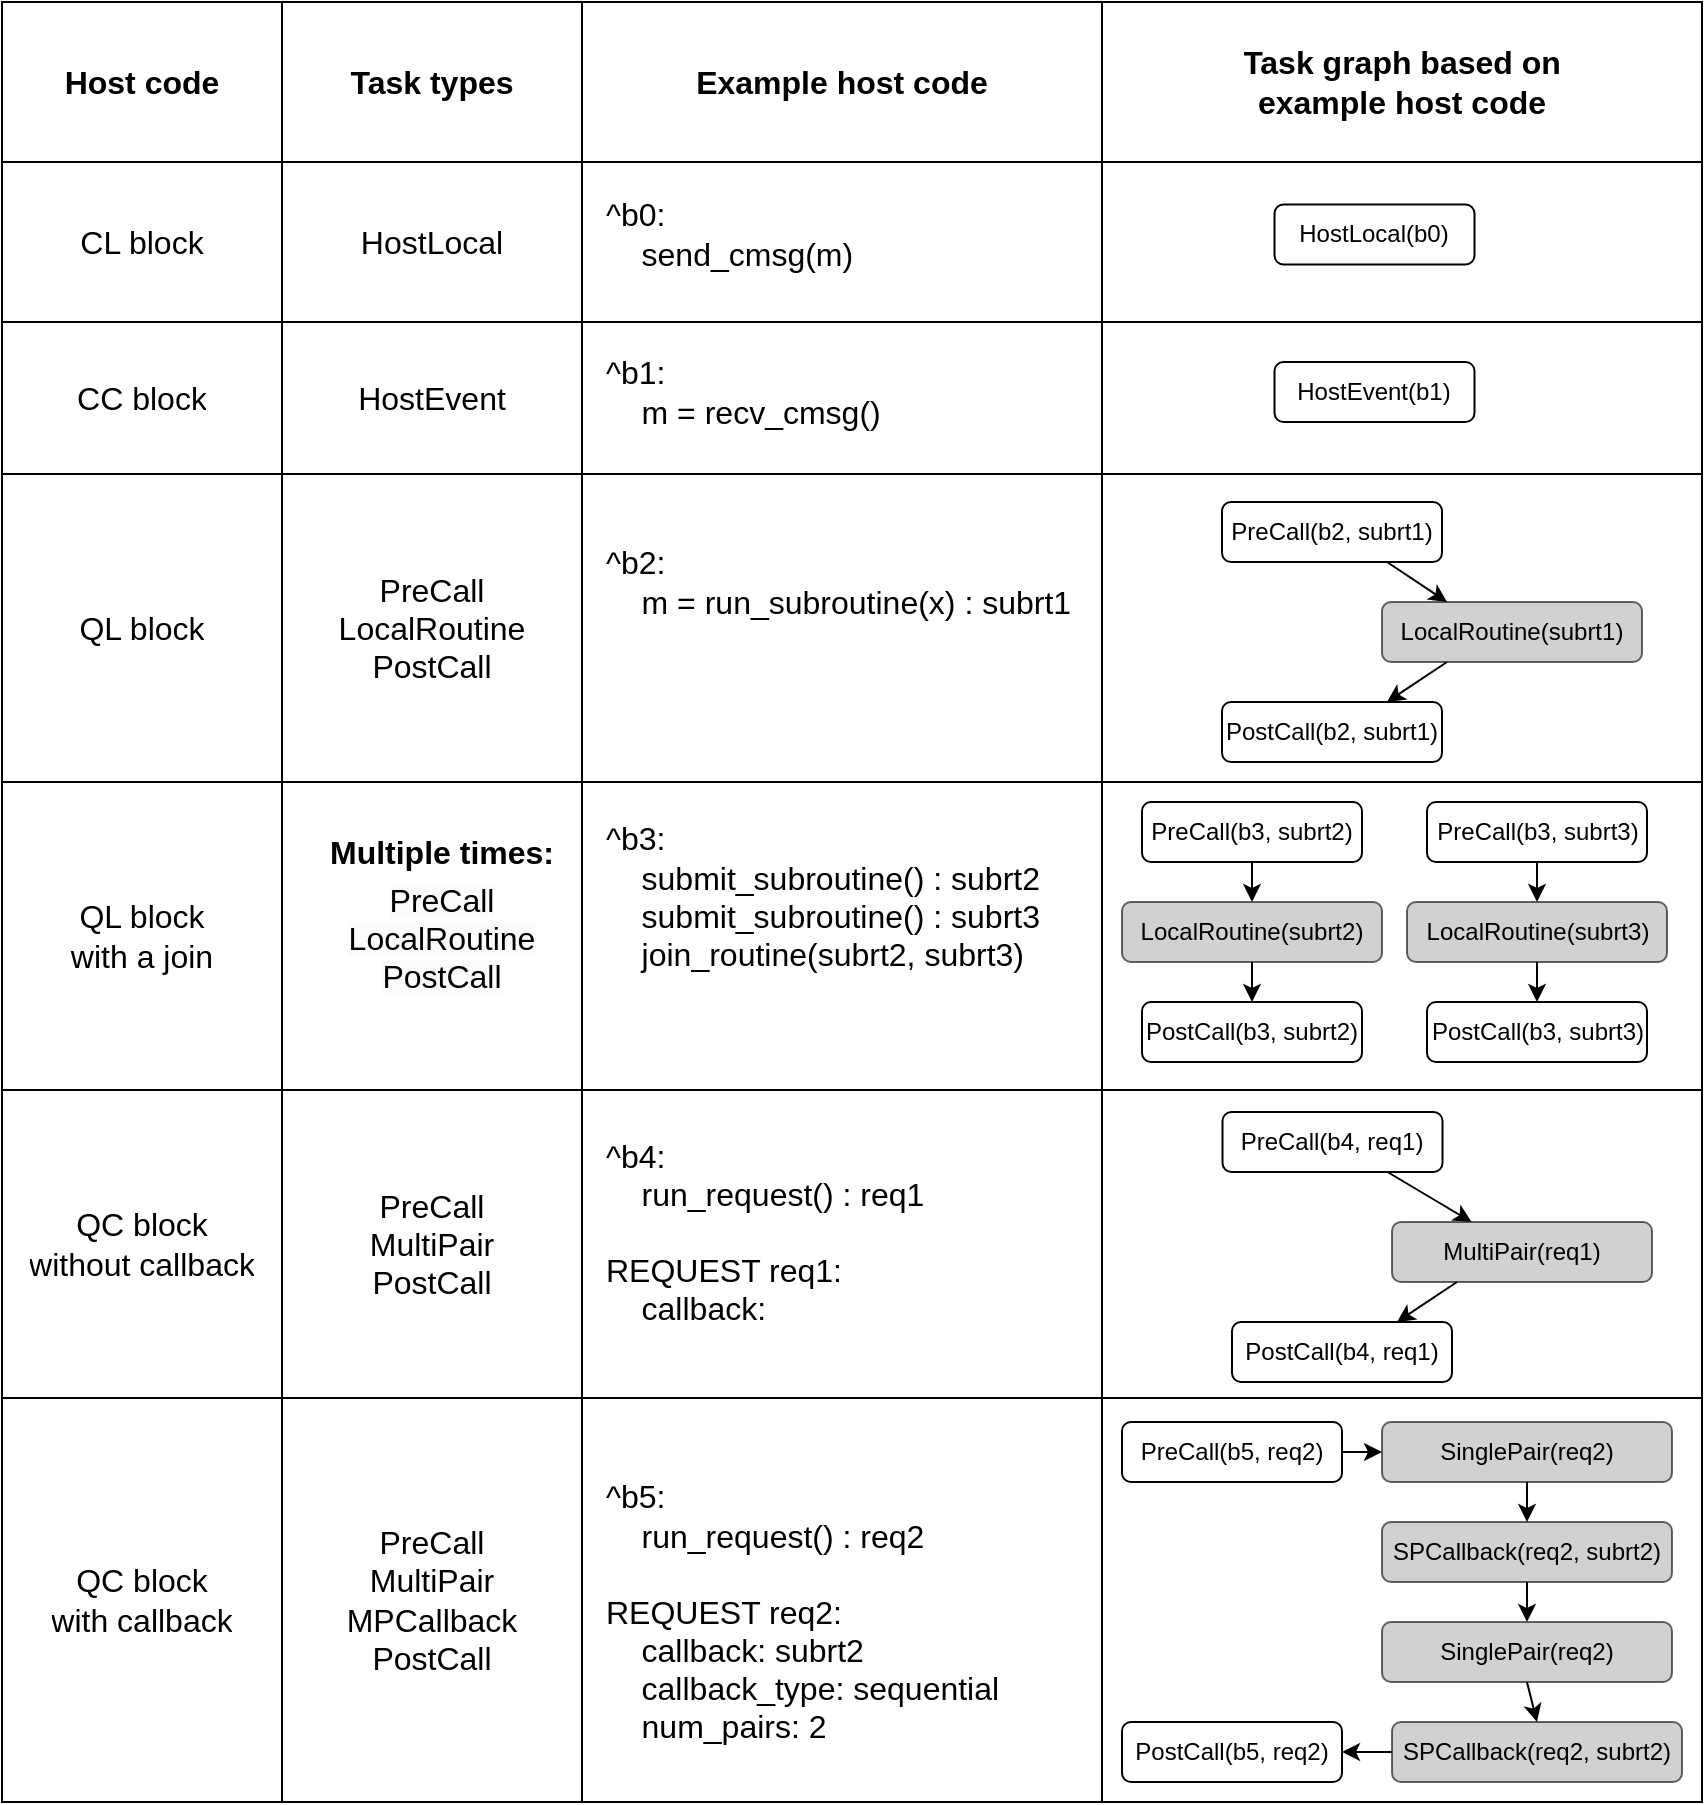 <mxfile version="22.1.3" type="embed">
    <diagram id="bYj7AGhfAcfcEcNctB0F" name="Page-1">
        <mxGraphModel dx="2892" dy="899" grid="1" gridSize="10" guides="1" tooltips="1" connect="1" arrows="1" fold="1" page="1" pageScale="1" pageWidth="850" pageHeight="1100" math="0" shadow="0">
            <root>
                <mxCell id="0"/>
                <mxCell id="1" parent="0"/>
                <mxCell id="3" value="" style="shape=table;startSize=0;container=1;collapsible=0;childLayout=tableLayout;fontSize=16;" parent="1" vertex="1">
                    <mxGeometry x="-70" y="150" width="850" height="900" as="geometry"/>
                </mxCell>
                <mxCell id="54" style="shape=tableRow;horizontal=0;startSize=0;swimlaneHead=0;swimlaneBody=0;strokeColor=inherit;top=0;left=0;bottom=0;right=0;collapsible=0;dropTarget=0;fillColor=none;points=[[0,0.5],[1,0.5]];portConstraint=eastwest;fontSize=16;" parent="3" vertex="1">
                    <mxGeometry width="850" height="80" as="geometry"/>
                </mxCell>
                <mxCell id="55" value="Host code" style="shape=partialRectangle;html=1;whiteSpace=wrap;connectable=0;strokeColor=inherit;overflow=hidden;fillColor=none;top=0;left=0;bottom=0;right=0;pointerEvents=1;fontSize=16;fontStyle=1" parent="54" vertex="1">
                    <mxGeometry width="140" height="80" as="geometry">
                        <mxRectangle width="140" height="80" as="alternateBounds"/>
                    </mxGeometry>
                </mxCell>
                <mxCell id="56" value="Task types" style="shape=partialRectangle;html=1;whiteSpace=wrap;connectable=0;strokeColor=inherit;overflow=hidden;fillColor=none;top=0;left=0;bottom=0;right=0;pointerEvents=1;fontSize=16;fontStyle=1" parent="54" vertex="1">
                    <mxGeometry x="140" width="150" height="80" as="geometry">
                        <mxRectangle width="150" height="80" as="alternateBounds"/>
                    </mxGeometry>
                </mxCell>
                <mxCell id="57" value="Example host code" style="shape=partialRectangle;html=1;whiteSpace=wrap;connectable=0;strokeColor=inherit;overflow=hidden;fillColor=none;top=0;left=0;bottom=0;right=0;pointerEvents=1;fontSize=16;fontStyle=1" parent="54" vertex="1">
                    <mxGeometry x="290" width="260" height="80" as="geometry">
                        <mxRectangle width="260" height="80" as="alternateBounds"/>
                    </mxGeometry>
                </mxCell>
                <mxCell id="58" value="Task graph based on&lt;br&gt;example host code" style="shape=partialRectangle;html=1;whiteSpace=wrap;connectable=0;strokeColor=inherit;overflow=hidden;fillColor=none;top=0;left=0;bottom=0;right=0;pointerEvents=1;fontSize=16;fontStyle=1" parent="54" vertex="1">
                    <mxGeometry x="550" width="300" height="80" as="geometry">
                        <mxRectangle width="300" height="80" as="alternateBounds"/>
                    </mxGeometry>
                </mxCell>
                <mxCell id="4" value="" style="shape=tableRow;horizontal=0;startSize=0;swimlaneHead=0;swimlaneBody=0;strokeColor=inherit;top=0;left=0;bottom=0;right=0;collapsible=0;dropTarget=0;fillColor=none;points=[[0,0.5],[1,0.5]];portConstraint=eastwest;fontSize=16;" parent="3" vertex="1">
                    <mxGeometry y="80" width="850" height="80" as="geometry"/>
                </mxCell>
                <mxCell id="5" value="CL block" style="shape=partialRectangle;html=1;whiteSpace=wrap;connectable=0;strokeColor=inherit;overflow=hidden;fillColor=none;top=0;left=0;bottom=0;right=0;pointerEvents=1;fontSize=16;" parent="4" vertex="1">
                    <mxGeometry width="140" height="80" as="geometry">
                        <mxRectangle width="140" height="80" as="alternateBounds"/>
                    </mxGeometry>
                </mxCell>
                <mxCell id="6" value="HostLocal" style="shape=partialRectangle;html=1;whiteSpace=wrap;connectable=0;strokeColor=inherit;overflow=hidden;fillColor=none;top=0;left=0;bottom=0;right=0;pointerEvents=1;fontSize=16;" parent="4" vertex="1">
                    <mxGeometry x="140" width="150" height="80" as="geometry">
                        <mxRectangle width="150" height="80" as="alternateBounds"/>
                    </mxGeometry>
                </mxCell>
                <mxCell id="7" value="" style="shape=partialRectangle;html=1;whiteSpace=wrap;connectable=0;strokeColor=inherit;overflow=hidden;fillColor=none;top=0;left=0;bottom=0;right=0;pointerEvents=1;fontSize=16;align=left;" parent="4" vertex="1">
                    <mxGeometry x="290" width="260" height="80" as="geometry">
                        <mxRectangle width="260" height="80" as="alternateBounds"/>
                    </mxGeometry>
                </mxCell>
                <mxCell id="20" value="" style="shape=partialRectangle;html=1;whiteSpace=wrap;connectable=0;strokeColor=inherit;overflow=hidden;fillColor=none;top=0;left=0;bottom=0;right=0;pointerEvents=1;fontSize=16;" parent="4" vertex="1">
                    <mxGeometry x="550" width="300" height="80" as="geometry">
                        <mxRectangle width="300" height="80" as="alternateBounds"/>
                    </mxGeometry>
                </mxCell>
                <mxCell id="8" value="" style="shape=tableRow;horizontal=0;startSize=0;swimlaneHead=0;swimlaneBody=0;strokeColor=inherit;top=0;left=0;bottom=0;right=0;collapsible=0;dropTarget=0;fillColor=none;points=[[0,0.5],[1,0.5]];portConstraint=eastwest;fontSize=16;" parent="3" vertex="1">
                    <mxGeometry y="160" width="850" height="76" as="geometry"/>
                </mxCell>
                <mxCell id="9" value="CC block" style="shape=partialRectangle;html=1;whiteSpace=wrap;connectable=0;strokeColor=inherit;overflow=hidden;fillColor=none;top=0;left=0;bottom=0;right=0;pointerEvents=1;fontSize=16;" parent="8" vertex="1">
                    <mxGeometry width="140" height="76" as="geometry">
                        <mxRectangle width="140" height="76" as="alternateBounds"/>
                    </mxGeometry>
                </mxCell>
                <mxCell id="10" value="HostEvent" style="shape=partialRectangle;html=1;whiteSpace=wrap;connectable=0;strokeColor=inherit;overflow=hidden;fillColor=none;top=0;left=0;bottom=0;right=0;pointerEvents=1;fontSize=16;" parent="8" vertex="1">
                    <mxGeometry x="140" width="150" height="76" as="geometry">
                        <mxRectangle width="150" height="76" as="alternateBounds"/>
                    </mxGeometry>
                </mxCell>
                <mxCell id="11" value="&lt;blockquote style=&quot;margin: 0 0 0 40px; border: none; padding: 0px;&quot;&gt;&lt;br&gt;&lt;/blockquote&gt;" style="shape=partialRectangle;html=1;whiteSpace=wrap;connectable=0;strokeColor=inherit;overflow=hidden;fillColor=none;top=0;left=0;bottom=0;right=0;pointerEvents=1;fontSize=16;align=left;" parent="8" vertex="1">
                    <mxGeometry x="290" width="260" height="76" as="geometry">
                        <mxRectangle width="260" height="76" as="alternateBounds"/>
                    </mxGeometry>
                </mxCell>
                <mxCell id="21" value="" style="shape=partialRectangle;html=1;whiteSpace=wrap;connectable=0;strokeColor=inherit;overflow=hidden;fillColor=none;top=0;left=0;bottom=0;right=0;pointerEvents=1;fontSize=16;" parent="8" vertex="1">
                    <mxGeometry x="550" width="300" height="76" as="geometry">
                        <mxRectangle width="300" height="76" as="alternateBounds"/>
                    </mxGeometry>
                </mxCell>
                <mxCell id="12" value="" style="shape=tableRow;horizontal=0;startSize=0;swimlaneHead=0;swimlaneBody=0;strokeColor=inherit;top=0;left=0;bottom=0;right=0;collapsible=0;dropTarget=0;fillColor=none;points=[[0,0.5],[1,0.5]];portConstraint=eastwest;fontSize=16;" parent="3" vertex="1">
                    <mxGeometry y="236" width="850" height="154" as="geometry"/>
                </mxCell>
                <mxCell id="13" value="QL block" style="shape=partialRectangle;html=1;whiteSpace=wrap;connectable=0;strokeColor=inherit;overflow=hidden;fillColor=none;top=0;left=0;bottom=0;right=0;pointerEvents=1;fontSize=16;" parent="12" vertex="1">
                    <mxGeometry width="140" height="154" as="geometry">
                        <mxRectangle width="140" height="154" as="alternateBounds"/>
                    </mxGeometry>
                </mxCell>
                <mxCell id="14" value="PreCall&lt;br&gt;LocalRoutine&lt;br&gt;PostCall" style="shape=partialRectangle;html=1;whiteSpace=wrap;connectable=0;strokeColor=inherit;overflow=hidden;fillColor=none;top=0;left=0;bottom=0;right=0;pointerEvents=1;fontSize=16;" parent="12" vertex="1">
                    <mxGeometry x="140" width="150" height="154" as="geometry">
                        <mxRectangle width="150" height="154" as="alternateBounds"/>
                    </mxGeometry>
                </mxCell>
                <mxCell id="15" value="&lt;blockquote style=&quot;margin: 0 0 0 40px; border: none; padding: 0px;&quot;&gt;&lt;br&gt;&lt;/blockquote&gt;" style="shape=partialRectangle;html=1;whiteSpace=wrap;connectable=0;strokeColor=inherit;overflow=hidden;fillColor=none;top=0;left=0;bottom=0;right=0;pointerEvents=1;fontSize=16;align=left;" parent="12" vertex="1">
                    <mxGeometry x="290" width="260" height="154" as="geometry">
                        <mxRectangle width="260" height="154" as="alternateBounds"/>
                    </mxGeometry>
                </mxCell>
                <mxCell id="22" value="" style="shape=partialRectangle;html=1;whiteSpace=wrap;connectable=0;strokeColor=inherit;overflow=hidden;fillColor=none;top=0;left=0;bottom=0;right=0;pointerEvents=1;fontSize=16;" parent="12" vertex="1">
                    <mxGeometry x="550" width="300" height="154" as="geometry">
                        <mxRectangle width="300" height="154" as="alternateBounds"/>
                    </mxGeometry>
                </mxCell>
                <mxCell id="59" style="shape=tableRow;horizontal=0;startSize=0;swimlaneHead=0;swimlaneBody=0;strokeColor=inherit;top=0;left=0;bottom=0;right=0;collapsible=0;dropTarget=0;fillColor=none;points=[[0,0.5],[1,0.5]];portConstraint=eastwest;fontSize=16;" parent="3" vertex="1">
                    <mxGeometry y="390" width="850" height="154" as="geometry"/>
                </mxCell>
                <mxCell id="60" value="QL block&lt;br&gt;with a join" style="shape=partialRectangle;html=1;whiteSpace=wrap;connectable=0;strokeColor=inherit;overflow=hidden;fillColor=none;top=0;left=0;bottom=0;right=0;pointerEvents=1;fontSize=16;" parent="59" vertex="1">
                    <mxGeometry width="140" height="154" as="geometry">
                        <mxRectangle width="140" height="154" as="alternateBounds"/>
                    </mxGeometry>
                </mxCell>
                <mxCell id="61" value="" style="shape=partialRectangle;html=1;whiteSpace=wrap;connectable=0;strokeColor=inherit;overflow=hidden;fillColor=none;top=0;left=0;bottom=0;right=0;pointerEvents=1;fontSize=16;" parent="59" vertex="1">
                    <mxGeometry x="140" width="150" height="154" as="geometry">
                        <mxRectangle width="150" height="154" as="alternateBounds"/>
                    </mxGeometry>
                </mxCell>
                <mxCell id="62" value="&lt;blockquote style=&quot;margin: 0 0 0 40px; border: none; padding: 0px;&quot;&gt;&lt;/blockquote&gt;&lt;blockquote style=&quot;margin: 0 0 0 40px; border: none; padding: 0px;&quot;&gt;&lt;/blockquote&gt;&lt;blockquote style=&quot;margin: 0 0 0 40px; border: none; padding: 0px;&quot;&gt;&lt;/blockquote&gt;&lt;blockquote style=&quot;margin: 0 0 0 40px; border: none; padding: 0px;&quot;&gt;&lt;/blockquote&gt;&lt;blockquote style=&quot;margin: 0 0 0 40px; border: none; padding: 0px;&quot;&gt;&lt;/blockquote&gt;" style="shape=partialRectangle;html=1;whiteSpace=wrap;connectable=0;strokeColor=inherit;overflow=hidden;fillColor=none;top=0;left=0;bottom=0;right=0;pointerEvents=1;fontSize=16;align=left;" parent="59" vertex="1">
                    <mxGeometry x="290" width="260" height="154" as="geometry">
                        <mxRectangle width="260" height="154" as="alternateBounds"/>
                    </mxGeometry>
                </mxCell>
                <mxCell id="63" style="shape=partialRectangle;html=1;whiteSpace=wrap;connectable=0;strokeColor=inherit;overflow=hidden;fillColor=none;top=0;left=0;bottom=0;right=0;pointerEvents=1;fontSize=16;" parent="59" vertex="1">
                    <mxGeometry x="550" width="300" height="154" as="geometry">
                        <mxRectangle width="300" height="154" as="alternateBounds"/>
                    </mxGeometry>
                </mxCell>
                <mxCell id="16" style="shape=tableRow;horizontal=0;startSize=0;swimlaneHead=0;swimlaneBody=0;strokeColor=inherit;top=0;left=0;bottom=0;right=0;collapsible=0;dropTarget=0;fillColor=none;points=[[0,0.5],[1,0.5]];portConstraint=eastwest;fontSize=16;" parent="3" vertex="1">
                    <mxGeometry y="544" width="850" height="154" as="geometry"/>
                </mxCell>
                <mxCell id="17" value="QC block&lt;br&gt;without callback" style="shape=partialRectangle;html=1;whiteSpace=wrap;connectable=0;strokeColor=inherit;overflow=hidden;fillColor=none;top=0;left=0;bottom=0;right=0;pointerEvents=1;fontSize=16;" parent="16" vertex="1">
                    <mxGeometry width="140" height="154" as="geometry">
                        <mxRectangle width="140" height="154" as="alternateBounds"/>
                    </mxGeometry>
                </mxCell>
                <mxCell id="18" value="PreCall&lt;br&gt;MultiPair&lt;br&gt;PostCall" style="shape=partialRectangle;html=1;whiteSpace=wrap;connectable=0;strokeColor=inherit;overflow=hidden;fillColor=none;top=0;left=0;bottom=0;right=0;pointerEvents=1;fontSize=16;" parent="16" vertex="1">
                    <mxGeometry x="140" width="150" height="154" as="geometry">
                        <mxRectangle width="150" height="154" as="alternateBounds"/>
                    </mxGeometry>
                </mxCell>
                <mxCell id="19" value="" style="shape=partialRectangle;html=1;whiteSpace=wrap;connectable=0;strokeColor=inherit;overflow=hidden;fillColor=none;top=0;left=0;bottom=0;right=0;pointerEvents=1;fontSize=16;" parent="16" vertex="1">
                    <mxGeometry x="290" width="260" height="154" as="geometry">
                        <mxRectangle width="260" height="154" as="alternateBounds"/>
                    </mxGeometry>
                </mxCell>
                <mxCell id="23" value="" style="shape=partialRectangle;html=1;whiteSpace=wrap;connectable=0;strokeColor=inherit;overflow=hidden;fillColor=none;top=0;left=0;bottom=0;right=0;pointerEvents=1;fontSize=16;" parent="16" vertex="1">
                    <mxGeometry x="550" width="300" height="154" as="geometry">
                        <mxRectangle width="300" height="154" as="alternateBounds"/>
                    </mxGeometry>
                </mxCell>
                <mxCell id="24" style="shape=tableRow;horizontal=0;startSize=0;swimlaneHead=0;swimlaneBody=0;strokeColor=inherit;top=0;left=0;bottom=0;right=0;collapsible=0;dropTarget=0;fillColor=none;points=[[0,0.5],[1,0.5]];portConstraint=eastwest;fontSize=16;" parent="3" vertex="1">
                    <mxGeometry y="698" width="850" height="202" as="geometry"/>
                </mxCell>
                <mxCell id="25" value="QC block&lt;br&gt;with callback" style="shape=partialRectangle;html=1;whiteSpace=wrap;connectable=0;strokeColor=inherit;overflow=hidden;fillColor=none;top=0;left=0;bottom=0;right=0;pointerEvents=1;fontSize=16;" parent="24" vertex="1">
                    <mxGeometry width="140" height="202" as="geometry">
                        <mxRectangle width="140" height="202" as="alternateBounds"/>
                    </mxGeometry>
                </mxCell>
                <mxCell id="26" value="PreCall&lt;br&gt;MultiPair&lt;br&gt;MPCallback&lt;br&gt;PostCall" style="shape=partialRectangle;html=1;whiteSpace=wrap;connectable=0;strokeColor=inherit;overflow=hidden;fillColor=none;top=0;left=0;bottom=0;right=0;pointerEvents=1;fontSize=16;" parent="24" vertex="1">
                    <mxGeometry x="140" width="150" height="202" as="geometry">
                        <mxRectangle width="150" height="202" as="alternateBounds"/>
                    </mxGeometry>
                </mxCell>
                <mxCell id="27" value="" style="shape=partialRectangle;html=1;whiteSpace=wrap;connectable=0;strokeColor=inherit;overflow=hidden;fillColor=none;top=0;left=0;bottom=0;right=0;pointerEvents=1;fontSize=16;" parent="24" vertex="1">
                    <mxGeometry x="290" width="260" height="202" as="geometry">
                        <mxRectangle width="260" height="202" as="alternateBounds"/>
                    </mxGeometry>
                </mxCell>
                <mxCell id="28" value="" style="shape=partialRectangle;html=1;whiteSpace=wrap;connectable=0;strokeColor=inherit;overflow=hidden;fillColor=none;top=0;left=0;bottom=0;right=0;pointerEvents=1;fontSize=16;" parent="24" vertex="1">
                    <mxGeometry x="550" width="300" height="202" as="geometry">
                        <mxRectangle width="300" height="202" as="alternateBounds"/>
                    </mxGeometry>
                </mxCell>
                <mxCell id="30" value="HostLocal(b0)" style="rounded=1;whiteSpace=wrap;html=1;" parent="1" vertex="1">
                    <mxGeometry x="566.25" y="251.25" width="100" height="30" as="geometry"/>
                </mxCell>
                <mxCell id="31" value="HostEvent(b1)" style="rounded=1;whiteSpace=wrap;html=1;" parent="1" vertex="1">
                    <mxGeometry x="566.25" y="330" width="100" height="30" as="geometry"/>
                </mxCell>
                <mxCell id="45" style="edgeStyle=none;html=1;exitX=0.75;exitY=1;exitDx=0;exitDy=0;entryX=0.25;entryY=0;entryDx=0;entryDy=0;" parent="1" source="32" target="34" edge="1">
                    <mxGeometry relative="1" as="geometry"/>
                </mxCell>
                <mxCell id="32" value="PreCall(b2, subrt1)" style="rounded=1;whiteSpace=wrap;html=1;" parent="1" vertex="1">
                    <mxGeometry x="540" y="400" width="110" height="30" as="geometry"/>
                </mxCell>
                <mxCell id="33" value="PostCall(b2, subrt1)" style="rounded=1;whiteSpace=wrap;html=1;" parent="1" vertex="1">
                    <mxGeometry x="540" y="500" width="110" height="30" as="geometry"/>
                </mxCell>
                <mxCell id="46" style="edgeStyle=none;html=1;exitX=0.25;exitY=1;exitDx=0;exitDy=0;entryX=0.75;entryY=0;entryDx=0;entryDy=0;" parent="1" source="34" target="33" edge="1">
                    <mxGeometry relative="1" as="geometry"/>
                </mxCell>
                <mxCell id="34" value="LocalRoutine(subrt1)" style="rounded=1;whiteSpace=wrap;html=1;fillStyle=solid;fillColor=#B3B3B3;opacity=60;" parent="1" vertex="1">
                    <mxGeometry x="620" y="450" width="130" height="30" as="geometry"/>
                </mxCell>
                <mxCell id="47" style="edgeStyle=none;html=1;exitX=0.75;exitY=1;exitDx=0;exitDy=0;" parent="1" source="35" target="37" edge="1">
                    <mxGeometry relative="1" as="geometry"/>
                </mxCell>
                <mxCell id="35" value="PreCall(b4, req1)" style="rounded=1;whiteSpace=wrap;html=1;" parent="1" vertex="1">
                    <mxGeometry x="540.25" y="705" width="110" height="30" as="geometry"/>
                </mxCell>
                <mxCell id="36" value="PostCall(b4, req1)" style="rounded=1;whiteSpace=wrap;html=1;" parent="1" vertex="1">
                    <mxGeometry x="545" y="810" width="110" height="30" as="geometry"/>
                </mxCell>
                <mxCell id="48" style="edgeStyle=none;html=1;exitX=0.25;exitY=1;exitDx=0;exitDy=0;entryX=0.75;entryY=0;entryDx=0;entryDy=0;" parent="1" source="37" target="36" edge="1">
                    <mxGeometry relative="1" as="geometry"/>
                </mxCell>
                <mxCell id="37" value="MultiPair(req1)" style="rounded=1;whiteSpace=wrap;html=1;fillStyle=solid;fillColor=#B3B3B3;opacity=60;" parent="1" vertex="1">
                    <mxGeometry x="625" y="760" width="130" height="30" as="geometry"/>
                </mxCell>
                <mxCell id="49" style="edgeStyle=none;html=1;exitX=1;exitY=0.5;exitDx=0;exitDy=0;entryX=0;entryY=0.5;entryDx=0;entryDy=0;" parent="1" source="39" target="40" edge="1">
                    <mxGeometry relative="1" as="geometry"/>
                </mxCell>
                <mxCell id="39" value="PreCall(b5, req2)" style="rounded=1;whiteSpace=wrap;html=1;" parent="1" vertex="1">
                    <mxGeometry x="490" y="860" width="110" height="30" as="geometry"/>
                </mxCell>
                <mxCell id="50" style="edgeStyle=none;html=1;exitX=0.5;exitY=1;exitDx=0;exitDy=0;entryX=0.5;entryY=0;entryDx=0;entryDy=0;" parent="1" source="40" target="41" edge="1">
                    <mxGeometry relative="1" as="geometry"/>
                </mxCell>
                <mxCell id="40" value="SinglePair(req2)" style="rounded=1;whiteSpace=wrap;html=1;fillStyle=solid;fillColor=#B3B3B3;opacity=60;" parent="1" vertex="1">
                    <mxGeometry x="620" y="860" width="145" height="30" as="geometry"/>
                </mxCell>
                <mxCell id="51" style="edgeStyle=none;html=1;exitX=0.5;exitY=1;exitDx=0;exitDy=0;entryX=0.5;entryY=0;entryDx=0;entryDy=0;" parent="1" source="41" target="42" edge="1">
                    <mxGeometry relative="1" as="geometry"/>
                </mxCell>
                <mxCell id="41" value="SPCallback(req2, subrt2)" style="rounded=1;whiteSpace=wrap;html=1;fillStyle=solid;fillColor=#B3B3B3;opacity=60;" parent="1" vertex="1">
                    <mxGeometry x="620" y="910" width="145" height="30" as="geometry"/>
                </mxCell>
                <mxCell id="52" style="edgeStyle=none;html=1;exitX=0.5;exitY=1;exitDx=0;exitDy=0;entryX=0.5;entryY=0;entryDx=0;entryDy=0;" parent="1" source="42" target="43" edge="1">
                    <mxGeometry relative="1" as="geometry"/>
                </mxCell>
                <mxCell id="42" value="SinglePair(req2)" style="rounded=1;whiteSpace=wrap;html=1;fillStyle=solid;fillColor=#B3B3B3;opacity=60;" parent="1" vertex="1">
                    <mxGeometry x="620" y="960" width="145" height="30" as="geometry"/>
                </mxCell>
                <mxCell id="53" style="edgeStyle=none;html=1;exitX=0;exitY=0.5;exitDx=0;exitDy=0;entryX=1;entryY=0.5;entryDx=0;entryDy=0;" parent="1" source="43" target="44" edge="1">
                    <mxGeometry relative="1" as="geometry"/>
                </mxCell>
                <mxCell id="43" value="SPCallback(req2, subrt2)" style="rounded=1;whiteSpace=wrap;html=1;fillStyle=solid;fillColor=#B3B3B3;opacity=60;" parent="1" vertex="1">
                    <mxGeometry x="625" y="1010" width="145" height="30" as="geometry"/>
                </mxCell>
                <mxCell id="44" value="PostCall(b5, req2)" style="rounded=1;whiteSpace=wrap;html=1;" parent="1" vertex="1">
                    <mxGeometry x="490" y="1010" width="110" height="30" as="geometry"/>
                </mxCell>
                <mxCell id="64" value="&#xa;&lt;span style=&quot;color: rgb(0, 0, 0); font-family: Helvetica; font-size: 16px; font-style: normal; font-variant-ligatures: normal; font-variant-caps: normal; font-weight: 400; letter-spacing: normal; orphans: 2; text-align: center; text-indent: 0px; text-transform: none; widows: 2; word-spacing: 0px; -webkit-text-stroke-width: 0px; background-color: rgb(251, 251, 251); text-decoration-thickness: initial; text-decoration-style: initial; text-decoration-color: initial; float: none; display: inline !important;&quot;&gt;PreCall&lt;/span&gt;&lt;br style=&quot;border-color: var(--border-color); color: rgb(0, 0, 0); font-family: Helvetica; font-size: 16px; font-style: normal; font-variant-ligatures: normal; font-variant-caps: normal; font-weight: 400; letter-spacing: normal; orphans: 2; text-align: center; text-indent: 0px; text-transform: none; widows: 2; word-spacing: 0px; -webkit-text-stroke-width: 0px; background-color: rgb(251, 251, 251); text-decoration-thickness: initial; text-decoration-style: initial; text-decoration-color: initial;&quot;&gt;&lt;span style=&quot;color: rgb(0, 0, 0); font-family: Helvetica; font-size: 16px; font-style: normal; font-variant-ligatures: normal; font-variant-caps: normal; font-weight: 400; letter-spacing: normal; orphans: 2; text-align: center; text-indent: 0px; text-transform: none; widows: 2; word-spacing: 0px; -webkit-text-stroke-width: 0px; background-color: rgb(251, 251, 251); text-decoration-thickness: initial; text-decoration-style: initial; text-decoration-color: initial; float: none; display: inline !important;&quot;&gt;LocalRoutine&lt;/span&gt;&lt;br style=&quot;border-color: var(--border-color); color: rgb(0, 0, 0); font-family: Helvetica; font-size: 16px; font-style: normal; font-variant-ligatures: normal; font-variant-caps: normal; font-weight: 400; letter-spacing: normal; orphans: 2; text-align: center; text-indent: 0px; text-transform: none; widows: 2; word-spacing: 0px; -webkit-text-stroke-width: 0px; background-color: rgb(251, 251, 251); text-decoration-thickness: initial; text-decoration-style: initial; text-decoration-color: initial;&quot;&gt;&lt;span style=&quot;color: rgb(0, 0, 0); font-family: Helvetica; font-size: 16px; font-style: normal; font-variant-ligatures: normal; font-variant-caps: normal; font-weight: 400; letter-spacing: normal; orphans: 2; text-align: center; text-indent: 0px; text-transform: none; widows: 2; word-spacing: 0px; -webkit-text-stroke-width: 0px; background-color: rgb(251, 251, 251); text-decoration-thickness: initial; text-decoration-style: initial; text-decoration-color: initial; float: none; display: inline !important;&quot;&gt;PostCall&lt;/span&gt;&#xa;&#xa;" style="text;html=1;strokeColor=none;fillColor=none;align=center;verticalAlign=middle;whiteSpace=wrap;rounded=0;" parent="1" vertex="1">
                    <mxGeometry x="90" y="580" width="120" height="90" as="geometry"/>
                </mxCell>
                <mxCell id="65" value="Multiple times:" style="text;html=1;strokeColor=none;fillColor=none;align=center;verticalAlign=middle;whiteSpace=wrap;rounded=0;fontSize=16;fontStyle=1" parent="1" vertex="1">
                    <mxGeometry x="90" y="530" width="120" height="90" as="geometry"/>
                </mxCell>
                <mxCell id="75" style="edgeStyle=none;html=1;exitX=0.5;exitY=1;exitDx=0;exitDy=0;entryX=0.5;entryY=0;entryDx=0;entryDy=0;fontSize=18;" parent="1" source="66" target="68" edge="1">
                    <mxGeometry relative="1" as="geometry"/>
                </mxCell>
                <mxCell id="66" value="PreCall(b3, subrt2)" style="rounded=1;whiteSpace=wrap;html=1;" parent="1" vertex="1">
                    <mxGeometry x="500" y="550" width="110" height="30" as="geometry"/>
                </mxCell>
                <mxCell id="67" value="PostCall(b3, subrt2)" style="rounded=1;whiteSpace=wrap;html=1;" parent="1" vertex="1">
                    <mxGeometry x="500" y="650" width="110" height="30" as="geometry"/>
                </mxCell>
                <mxCell id="76" style="edgeStyle=none;html=1;exitX=0.5;exitY=1;exitDx=0;exitDy=0;entryX=0.5;entryY=0;entryDx=0;entryDy=0;fontSize=18;" parent="1" source="68" target="67" edge="1">
                    <mxGeometry relative="1" as="geometry"/>
                </mxCell>
                <mxCell id="68" value="LocalRoutine(subrt2)" style="rounded=1;whiteSpace=wrap;html=1;fillStyle=solid;fillColor=#B3B3B3;opacity=60;" parent="1" vertex="1">
                    <mxGeometry x="490" y="600" width="130" height="30" as="geometry"/>
                </mxCell>
                <mxCell id="77" style="edgeStyle=none;html=1;exitX=0.5;exitY=1;exitDx=0;exitDy=0;entryX=0.5;entryY=0;entryDx=0;entryDy=0;fontSize=18;" parent="1" source="72" target="74" edge="1">
                    <mxGeometry relative="1" as="geometry"/>
                </mxCell>
                <mxCell id="72" value="PreCall(b3, subrt3)" style="rounded=1;whiteSpace=wrap;html=1;" parent="1" vertex="1">
                    <mxGeometry x="642.5" y="550" width="110" height="30" as="geometry"/>
                </mxCell>
                <mxCell id="73" value="PostCall(b3, subrt3)" style="rounded=1;whiteSpace=wrap;html=1;" parent="1" vertex="1">
                    <mxGeometry x="642.5" y="650" width="110" height="30" as="geometry"/>
                </mxCell>
                <mxCell id="78" style="edgeStyle=none;html=1;exitX=0.5;exitY=1;exitDx=0;exitDy=0;entryX=0.5;entryY=0;entryDx=0;entryDy=0;fontSize=18;" parent="1" source="74" target="73" edge="1">
                    <mxGeometry relative="1" as="geometry"/>
                </mxCell>
                <mxCell id="74" value="LocalRoutine(subrt3)" style="rounded=1;whiteSpace=wrap;html=1;fillStyle=solid;fillColor=#B3B3B3;opacity=60;" parent="1" vertex="1">
                    <mxGeometry x="632.5" y="600" width="130" height="30" as="geometry"/>
                </mxCell>
                <mxCell id="79" value="&lt;br&gt;&lt;font style=&quot;font-size: 16px;&quot;&gt;^b3:&lt;/font&gt;&lt;br style=&quot;border-color: var(--border-color); font-size: 16px;&quot;&gt;&lt;blockquote style=&quot;border: none; font-size: 16px; margin: 0px 0px 0px 40px; padding: 0px;&quot;&gt;&lt;/blockquote&gt;&lt;span style=&quot;border-color: var(--border-color); font-size: 16px; background-color: initial;&quot;&gt;&amp;nbsp; &amp;nbsp; submit_subroutine() : subrt2&lt;/span&gt;&lt;br style=&quot;border-color: var(--border-color); font-size: 16px;&quot;&gt;&lt;blockquote style=&quot;border: none; font-size: 16px; margin: 0px 0px 0px 40px; padding: 0px;&quot;&gt;&lt;/blockquote&gt;&lt;span style=&quot;border-color: var(--border-color); font-size: 16px; background-color: initial;&quot;&gt;&amp;nbsp; &amp;nbsp; submit_subroutine() : subrt3&lt;/span&gt;&lt;br style=&quot;border-color: var(--border-color); font-size: 16px;&quot;&gt;&lt;span style=&quot;font-size: 16px;&quot;&gt;&amp;nbsp; &amp;nbsp; join_routine(subrt2, subrt3)&lt;/span&gt;" style="text;html=1;strokeColor=none;fillColor=none;align=left;verticalAlign=middle;whiteSpace=wrap;rounded=0;" parent="1" vertex="1">
                    <mxGeometry x="230" y="530" width="241.25" height="120" as="geometry"/>
                </mxCell>
                <mxCell id="80" value="&lt;div style=&quot;font-size: 16px;&quot;&gt;&lt;font style=&quot;font-size: 16px;&quot;&gt;^b2:&lt;/font&gt;&lt;/div&gt;&lt;div style=&quot;font-size: 16px;&quot;&gt;&lt;font style=&quot;font-size: 16px;&quot;&gt;&amp;nbsp; &amp;nbsp; m = run_subroutine(x) : subrt1&lt;/font&gt;&lt;/div&gt;" style="text;html=1;strokeColor=none;fillColor=none;align=left;verticalAlign=middle;whiteSpace=wrap;rounded=0;" parent="1" vertex="1">
                    <mxGeometry x="230" y="380" width="241.25" height="120" as="geometry"/>
                </mxCell>
                <mxCell id="81" value="&lt;div style=&quot;font-size: 16px;&quot;&gt;&lt;font style=&quot;font-size: 16px;&quot;&gt;^b1:&lt;/font&gt;&lt;/div&gt;&lt;div style=&quot;font-size: 16px;&quot;&gt;&lt;font style=&quot;font-size: 16px;&quot;&gt;&amp;nbsp; &amp;nbsp; m = recv_cmsg()&lt;/font&gt;&lt;/div&gt;" style="text;html=1;strokeColor=none;fillColor=none;align=left;verticalAlign=middle;whiteSpace=wrap;rounded=0;" parent="1" vertex="1">
                    <mxGeometry x="230" y="321.25" width="241.25" height="47.5" as="geometry"/>
                </mxCell>
                <mxCell id="82" value="&lt;div style=&quot;font-size: 16px;&quot;&gt;&lt;font style=&quot;font-size: 16px;&quot;&gt;^b0:&lt;/font&gt;&lt;/div&gt;&lt;div style=&quot;font-size: 16px;&quot;&gt;&amp;nbsp; &amp;nbsp; send_cmsg(m)&lt;/div&gt;" style="text;html=1;strokeColor=none;fillColor=none;align=left;verticalAlign=middle;whiteSpace=wrap;rounded=0;" parent="1" vertex="1">
                    <mxGeometry x="230" y="242.5" width="241.25" height="47.5" as="geometry"/>
                </mxCell>
                <mxCell id="83" value="&lt;div style=&quot;font-size: 16px;&quot;&gt;&lt;font style=&quot;font-size: 16px;&quot;&gt;^b4:&lt;/font&gt;&lt;/div&gt;&lt;div style=&quot;font-size: 16px;&quot;&gt;&lt;font style=&quot;font-size: 16px;&quot;&gt;&amp;nbsp; &amp;nbsp; run_request() : req1&lt;/font&gt;&lt;/div&gt;&lt;div style=&quot;font-size: 16px;&quot;&gt;&lt;font style=&quot;font-size: 16px;&quot;&gt;&lt;br&gt;&lt;/font&gt;&lt;/div&gt;&lt;div style=&quot;font-size: 16px;&quot;&gt;&lt;font style=&quot;font-size: 16px;&quot;&gt;REQUEST req1:&lt;/font&gt;&lt;/div&gt;&lt;div style=&quot;font-size: 16px;&quot;&gt;&lt;font style=&quot;font-size: 16px;&quot;&gt;&amp;nbsp; &amp;nbsp; callback:&amp;nbsp;&lt;/font&gt;&lt;/div&gt;" style="text;html=1;strokeColor=none;fillColor=none;align=left;verticalAlign=middle;whiteSpace=wrap;rounded=0;" parent="1" vertex="1">
                    <mxGeometry x="230" y="705" width="241.25" height="120" as="geometry"/>
                </mxCell>
                <mxCell id="84" value="&lt;div style=&quot;&quot;&gt;&lt;div style=&quot;&quot;&gt;&lt;font style=&quot;font-size: 16px;&quot;&gt;^b5:&lt;/font&gt;&lt;/div&gt;&lt;div style=&quot;&quot;&gt;&lt;span style=&quot;font-size: 16px;&quot;&gt;&amp;nbsp; &amp;nbsp; run_request() : req2&lt;/span&gt;&lt;/div&gt;&lt;div style=&quot;&quot;&gt;&lt;span style=&quot;font-size: 16px;&quot;&gt;&lt;br&gt;&lt;/span&gt;&lt;/div&gt;&lt;div style=&quot;&quot;&gt;&lt;span style=&quot;font-size: 16px;&quot;&gt;REQUEST req2:&lt;/span&gt;&lt;/div&gt;&lt;div style=&quot;&quot;&gt;&lt;span style=&quot;font-size: 16px;&quot;&gt;&amp;nbsp; &amp;nbsp; callback: subrt2&lt;/span&gt;&lt;/div&gt;&lt;div style=&quot;&quot;&gt;&lt;span style=&quot;font-size: 16px;&quot;&gt;&amp;nbsp; &amp;nbsp; callback_type: sequential&lt;/span&gt;&lt;/div&gt;&lt;div style=&quot;&quot;&gt;&lt;span style=&quot;font-size: 16px;&quot;&gt;&amp;nbsp; &amp;nbsp; num_pairs: 2&lt;/span&gt;&lt;/div&gt;&lt;/div&gt;" style="text;html=1;strokeColor=none;fillColor=none;align=left;verticalAlign=middle;whiteSpace=wrap;rounded=0;" parent="1" vertex="1">
                    <mxGeometry x="230" y="860" width="241.25" height="190" as="geometry"/>
                </mxCell>
            </root>
        </mxGraphModel>
    </diagram>
</mxfile>